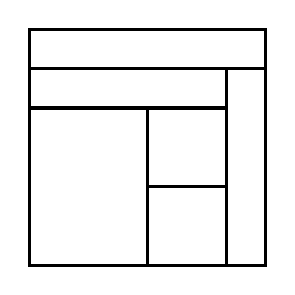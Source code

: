\begin{tikzpicture}[very thick, scale=.5]
    \draw (0,5) rectangle (6,6);
    \draw (0,4) rectangle (5,5);
    \draw (0,0) rectangle (3,4);
    \draw (3,2) rectangle (5,4);
    \draw (3,0) rectangle (5,2);
    \draw (5,0) rectangle (6,5);
\end{tikzpicture}

